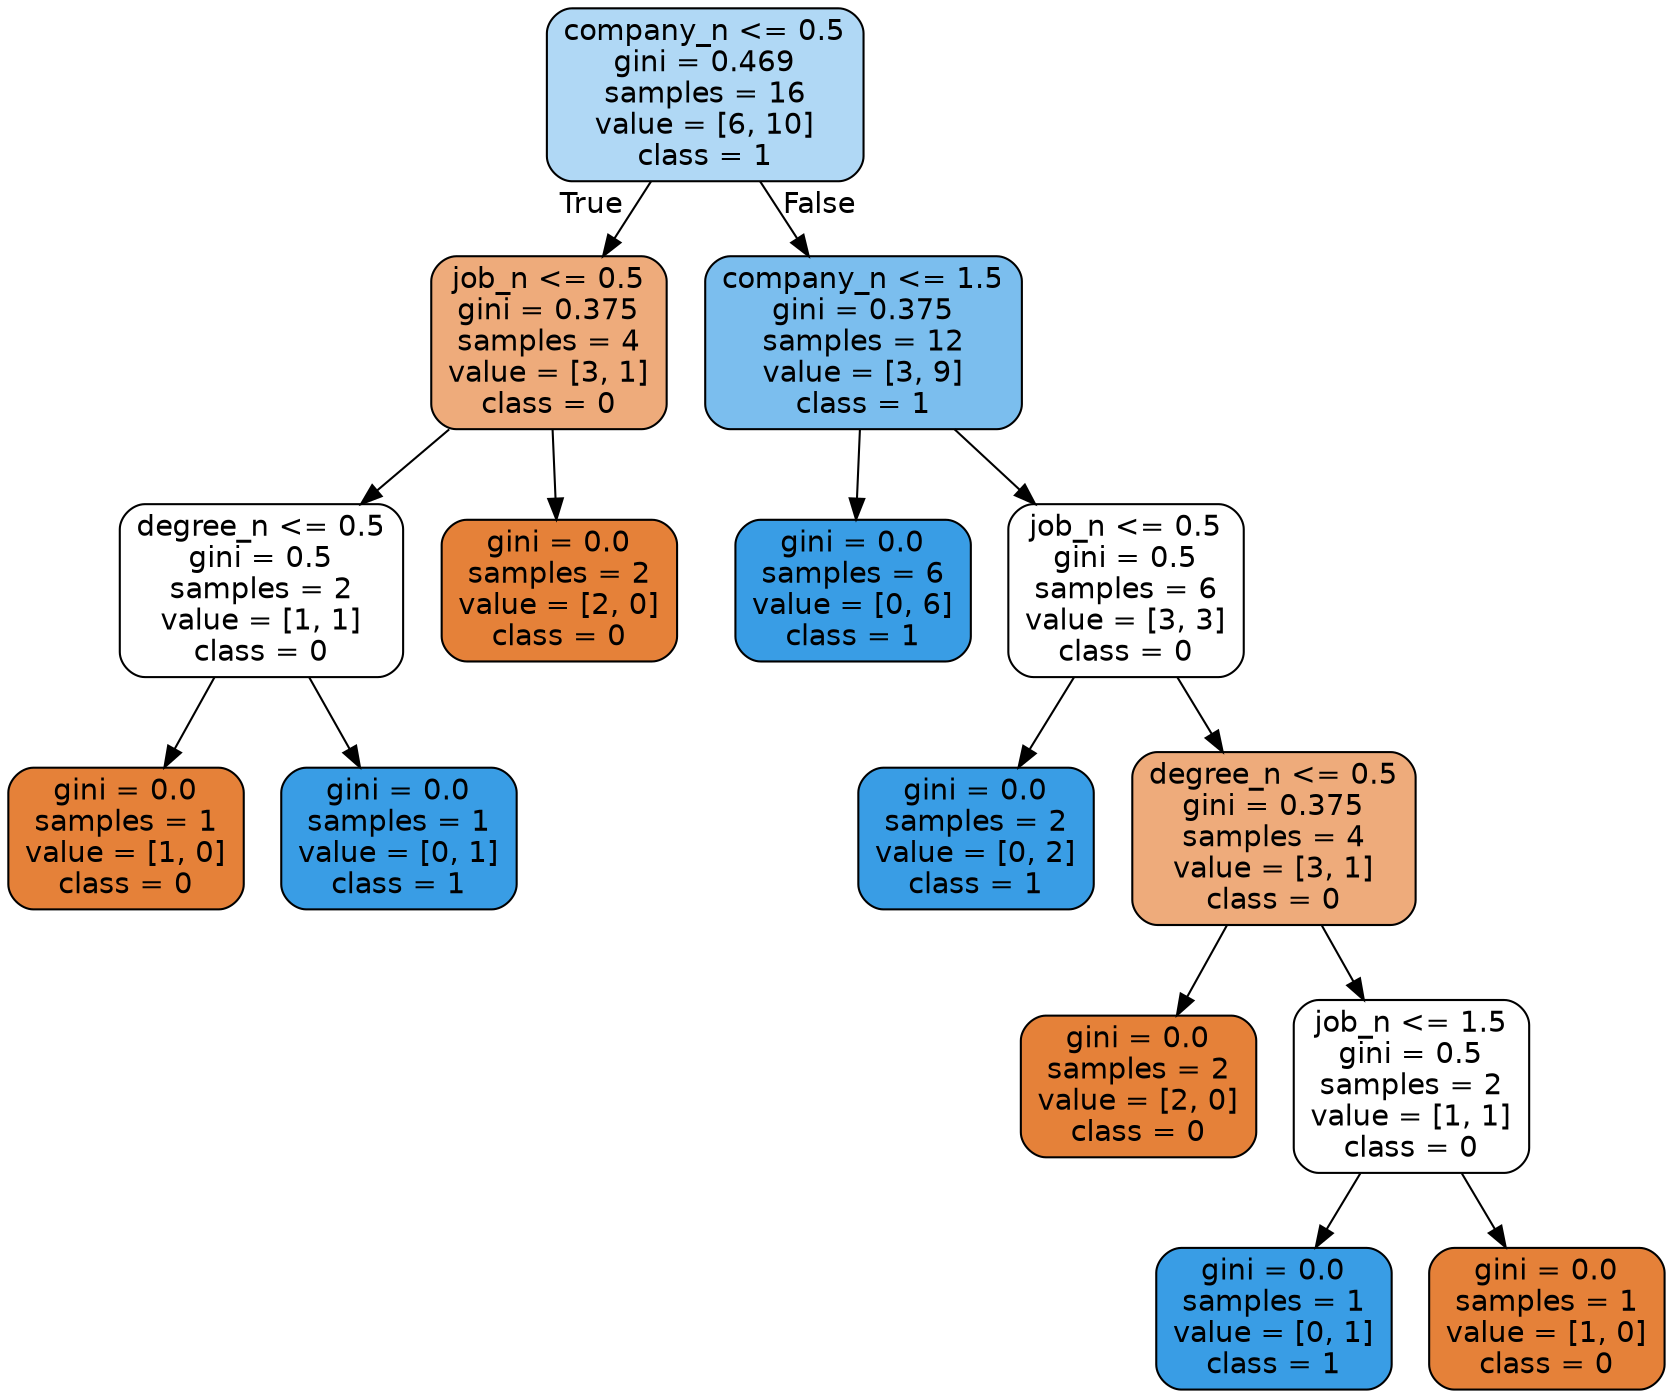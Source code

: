 digraph Tree {
node [shape=box, style="filled, rounded", color="black", fontname="helvetica"] ;
edge [fontname="helvetica"] ;
0 [label="company_n <= 0.5\ngini = 0.469\nsamples = 16\nvalue = [6, 10]\nclass = 1", fillcolor="#b0d8f5"] ;
1 [label="job_n <= 0.5\ngini = 0.375\nsamples = 4\nvalue = [3, 1]\nclass = 0", fillcolor="#eeab7b"] ;
0 -> 1 [labeldistance=2.5, labelangle=45, headlabel="True"] ;
2 [label="degree_n <= 0.5\ngini = 0.5\nsamples = 2\nvalue = [1, 1]\nclass = 0", fillcolor="#ffffff"] ;
1 -> 2 ;
3 [label="gini = 0.0\nsamples = 1\nvalue = [1, 0]\nclass = 0", fillcolor="#e58139"] ;
2 -> 3 ;
4 [label="gini = 0.0\nsamples = 1\nvalue = [0, 1]\nclass = 1", fillcolor="#399de5"] ;
2 -> 4 ;
5 [label="gini = 0.0\nsamples = 2\nvalue = [2, 0]\nclass = 0", fillcolor="#e58139"] ;
1 -> 5 ;
6 [label="company_n <= 1.5\ngini = 0.375\nsamples = 12\nvalue = [3, 9]\nclass = 1", fillcolor="#7bbeee"] ;
0 -> 6 [labeldistance=2.5, labelangle=-45, headlabel="False"] ;
7 [label="gini = 0.0\nsamples = 6\nvalue = [0, 6]\nclass = 1", fillcolor="#399de5"] ;
6 -> 7 ;
8 [label="job_n <= 0.5\ngini = 0.5\nsamples = 6\nvalue = [3, 3]\nclass = 0", fillcolor="#ffffff"] ;
6 -> 8 ;
9 [label="gini = 0.0\nsamples = 2\nvalue = [0, 2]\nclass = 1", fillcolor="#399de5"] ;
8 -> 9 ;
10 [label="degree_n <= 0.5\ngini = 0.375\nsamples = 4\nvalue = [3, 1]\nclass = 0", fillcolor="#eeab7b"] ;
8 -> 10 ;
11 [label="gini = 0.0\nsamples = 2\nvalue = [2, 0]\nclass = 0", fillcolor="#e58139"] ;
10 -> 11 ;
12 [label="job_n <= 1.5\ngini = 0.5\nsamples = 2\nvalue = [1, 1]\nclass = 0", fillcolor="#ffffff"] ;
10 -> 12 ;
13 [label="gini = 0.0\nsamples = 1\nvalue = [0, 1]\nclass = 1", fillcolor="#399de5"] ;
12 -> 13 ;
14 [label="gini = 0.0\nsamples = 1\nvalue = [1, 0]\nclass = 0", fillcolor="#e58139"] ;
12 -> 14 ;
}